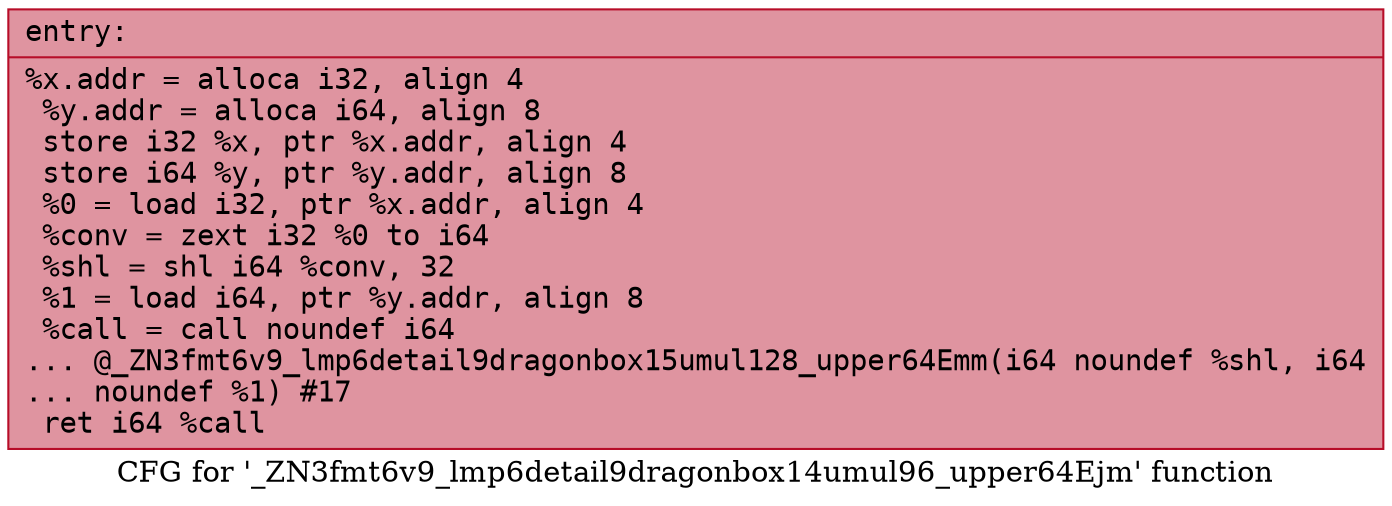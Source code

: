 digraph "CFG for '_ZN3fmt6v9_lmp6detail9dragonbox14umul96_upper64Ejm' function" {
	label="CFG for '_ZN3fmt6v9_lmp6detail9dragonbox14umul96_upper64Ejm' function";

	Node0x55fec3071eb0 [shape=record,color="#b70d28ff", style=filled, fillcolor="#b70d2870" fontname="Courier",label="{entry:\l|  %x.addr = alloca i32, align 4\l  %y.addr = alloca i64, align 8\l  store i32 %x, ptr %x.addr, align 4\l  store i64 %y, ptr %y.addr, align 8\l  %0 = load i32, ptr %x.addr, align 4\l  %conv = zext i32 %0 to i64\l  %shl = shl i64 %conv, 32\l  %1 = load i64, ptr %y.addr, align 8\l  %call = call noundef i64\l... @_ZN3fmt6v9_lmp6detail9dragonbox15umul128_upper64Emm(i64 noundef %shl, i64\l... noundef %1) #17\l  ret i64 %call\l}"];
}
